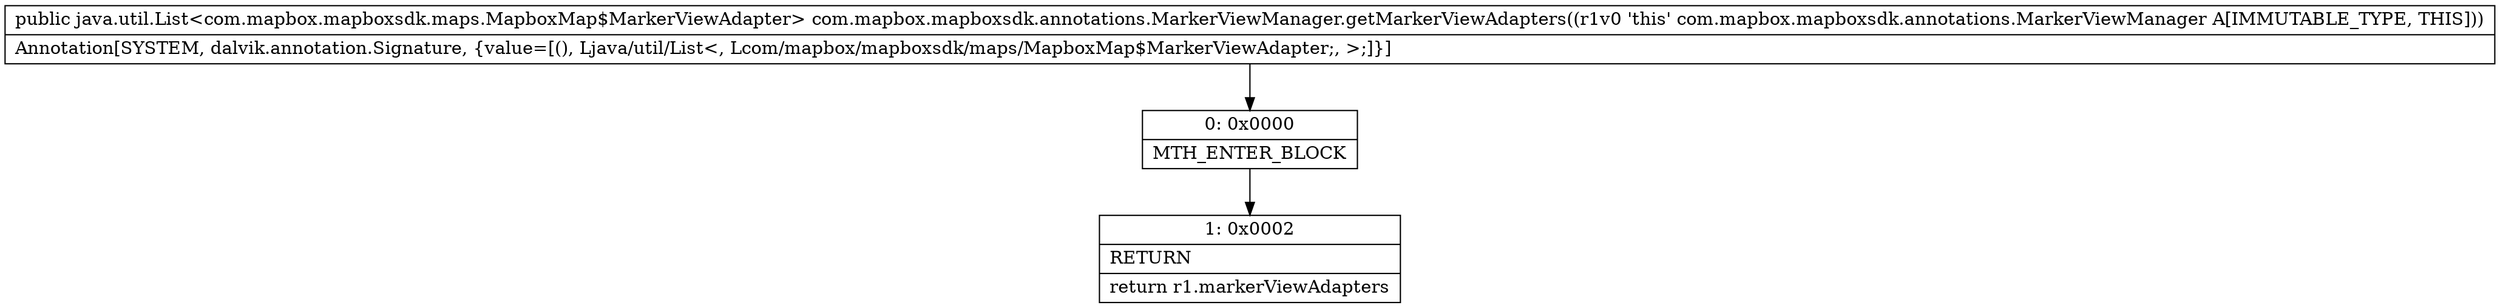 digraph "CFG forcom.mapbox.mapboxsdk.annotations.MarkerViewManager.getMarkerViewAdapters()Ljava\/util\/List;" {
Node_0 [shape=record,label="{0\:\ 0x0000|MTH_ENTER_BLOCK\l}"];
Node_1 [shape=record,label="{1\:\ 0x0002|RETURN\l|return r1.markerViewAdapters\l}"];
MethodNode[shape=record,label="{public java.util.List\<com.mapbox.mapboxsdk.maps.MapboxMap$MarkerViewAdapter\> com.mapbox.mapboxsdk.annotations.MarkerViewManager.getMarkerViewAdapters((r1v0 'this' com.mapbox.mapboxsdk.annotations.MarkerViewManager A[IMMUTABLE_TYPE, THIS]))  | Annotation[SYSTEM, dalvik.annotation.Signature, \{value=[(), Ljava\/util\/List\<, Lcom\/mapbox\/mapboxsdk\/maps\/MapboxMap$MarkerViewAdapter;, \>;]\}]\l}"];
MethodNode -> Node_0;
Node_0 -> Node_1;
}

